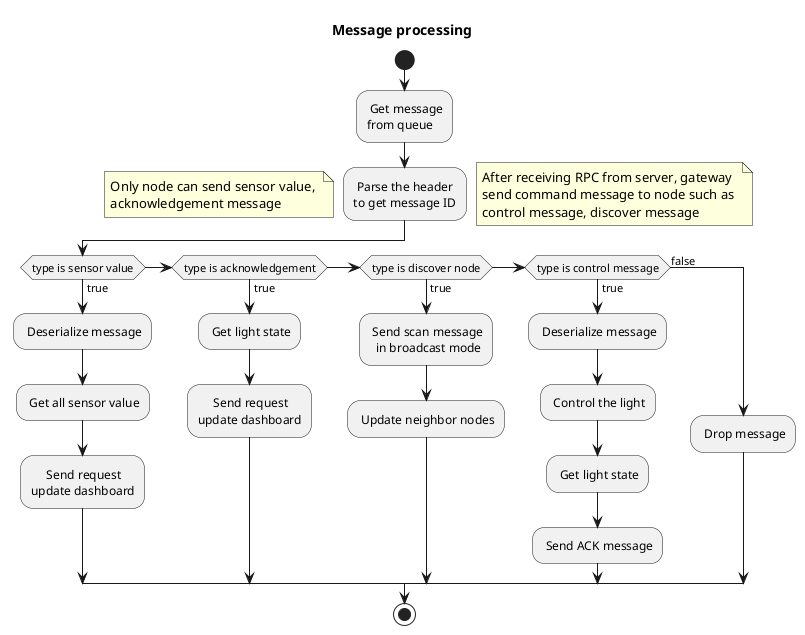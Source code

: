 @startuml message_processing
title Message processing
start
    : Get message 
    from queue;

    : Parse the header 
    to get message ID;
    note left
        Only node can send sensor value, 
        acknowledgement message
    end note
    note right
        After receiving RPC from server, gateway 
        send command message to node such as 
        control message, discover message
    end note

    if (type is sensor value) then (true)
        : Deserialize message;
        : Get all sensor value;
        :     Send request
        update dashboard;
    elseif (type is acknowledgement) then (true)
        : Get light state;
        :     Send request
        update dashboard;
    elseif (type is discover node) then (true)
        : Send scan message 
          in broadcast mode;
        : Update neighbor nodes;
    elseif (type is control message) then (true)
        : Deserialize message;
        : Control the light;
        : Get light state;
        : Send ACK message;
    else (false)
        : Drop message;
    endif
stop
@enduml